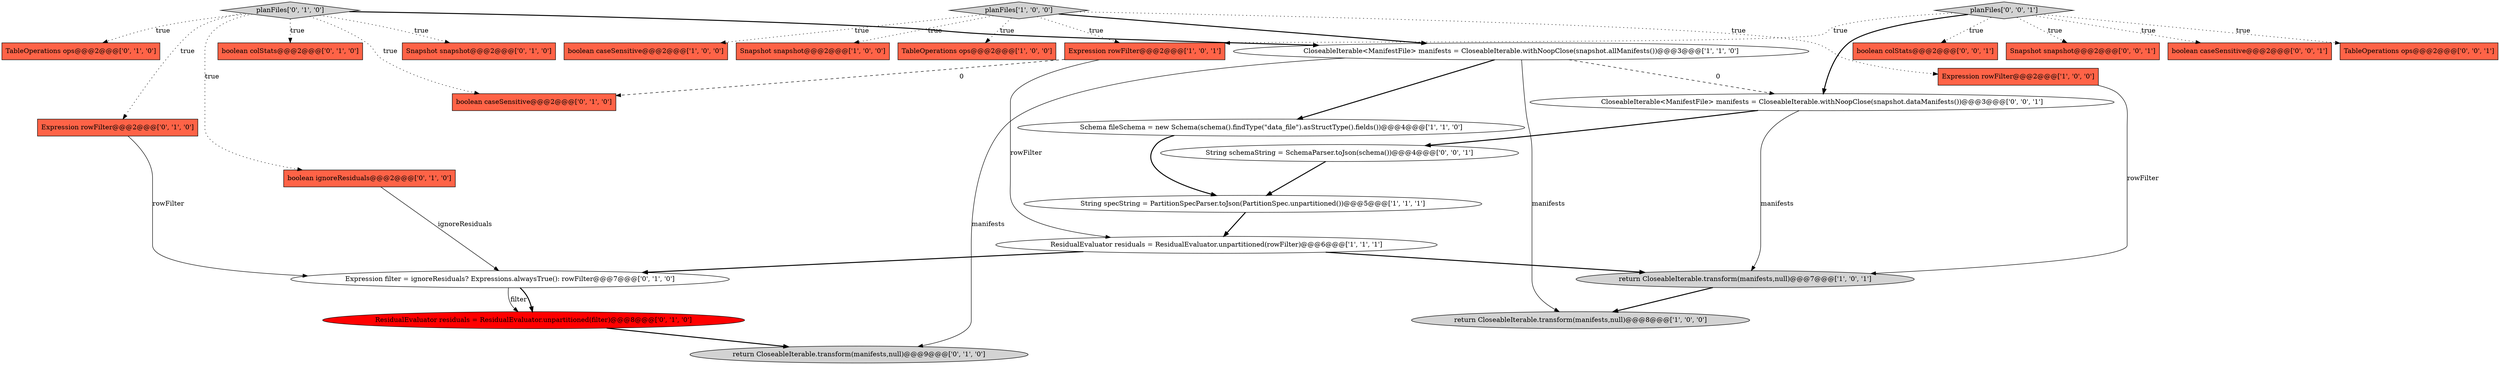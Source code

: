 digraph {
14 [style = filled, label = "ResidualEvaluator residuals = ResidualEvaluator.unpartitioned(filter)@@@8@@@['0', '1', '0']", fillcolor = red, shape = ellipse image = "AAA1AAABBB2BBB"];
24 [style = filled, label = "planFiles['0', '0', '1']", fillcolor = lightgray, shape = diamond image = "AAA0AAABBB3BBB"];
16 [style = filled, label = "boolean colStats@@@2@@@['0', '1', '0']", fillcolor = tomato, shape = box image = "AAA0AAABBB2BBB"];
11 [style = filled, label = "String specString = PartitionSpecParser.toJson(PartitionSpec.unpartitioned())@@@5@@@['1', '1', '1']", fillcolor = white, shape = ellipse image = "AAA0AAABBB1BBB"];
12 [style = filled, label = "Expression filter = ignoreResiduals? Expressions.alwaysTrue(): rowFilter@@@7@@@['0', '1', '0']", fillcolor = white, shape = ellipse image = "AAA0AAABBB2BBB"];
8 [style = filled, label = "return CloseableIterable.transform(manifests,null)@@@8@@@['1', '0', '0']", fillcolor = lightgray, shape = ellipse image = "AAA0AAABBB1BBB"];
7 [style = filled, label = "return CloseableIterable.transform(manifests,null)@@@7@@@['1', '0', '1']", fillcolor = lightgray, shape = ellipse image = "AAA0AAABBB1BBB"];
9 [style = filled, label = "boolean caseSensitive@@@2@@@['1', '0', '0']", fillcolor = tomato, shape = box image = "AAA0AAABBB1BBB"];
22 [style = filled, label = "boolean colStats@@@2@@@['0', '0', '1']", fillcolor = tomato, shape = box image = "AAA0AAABBB3BBB"];
0 [style = filled, label = "TableOperations ops@@@2@@@['1', '0', '0']", fillcolor = tomato, shape = box image = "AAA0AAABBB1BBB"];
1 [style = filled, label = "Expression rowFilter@@@2@@@['1', '0', '0']", fillcolor = tomato, shape = box image = "AAA0AAABBB1BBB"];
28 [style = filled, label = "CloseableIterable<ManifestFile> manifests = CloseableIterable.withNoopClose(snapshot.dataManifests())@@@3@@@['0', '0', '1']", fillcolor = white, shape = ellipse image = "AAA0AAABBB3BBB"];
20 [style = filled, label = "planFiles['0', '1', '0']", fillcolor = lightgray, shape = diamond image = "AAA0AAABBB2BBB"];
18 [style = filled, label = "Snapshot snapshot@@@2@@@['0', '1', '0']", fillcolor = tomato, shape = box image = "AAA0AAABBB2BBB"];
19 [style = filled, label = "Expression rowFilter@@@2@@@['0', '1', '0']", fillcolor = tomato, shape = box image = "AAA0AAABBB2BBB"];
17 [style = filled, label = "boolean ignoreResiduals@@@2@@@['0', '1', '0']", fillcolor = tomato, shape = box image = "AAA0AAABBB2BBB"];
10 [style = filled, label = "Expression rowFilter@@@2@@@['1', '0', '1']", fillcolor = tomato, shape = box image = "AAA0AAABBB1BBB"];
26 [style = filled, label = "Snapshot snapshot@@@2@@@['0', '0', '1']", fillcolor = tomato, shape = box image = "AAA0AAABBB3BBB"];
4 [style = filled, label = "CloseableIterable<ManifestFile> manifests = CloseableIterable.withNoopClose(snapshot.allManifests())@@@3@@@['1', '1', '0']", fillcolor = white, shape = ellipse image = "AAA0AAABBB1BBB"];
3 [style = filled, label = "ResidualEvaluator residuals = ResidualEvaluator.unpartitioned(rowFilter)@@@6@@@['1', '1', '1']", fillcolor = white, shape = ellipse image = "AAA0AAABBB1BBB"];
15 [style = filled, label = "TableOperations ops@@@2@@@['0', '1', '0']", fillcolor = tomato, shape = box image = "AAA0AAABBB2BBB"];
6 [style = filled, label = "Schema fileSchema = new Schema(schema().findType(\"data_file\").asStructType().fields())@@@4@@@['1', '1', '0']", fillcolor = white, shape = ellipse image = "AAA0AAABBB1BBB"];
23 [style = filled, label = "boolean caseSensitive@@@2@@@['0', '0', '1']", fillcolor = tomato, shape = box image = "AAA0AAABBB3BBB"];
2 [style = filled, label = "Snapshot snapshot@@@2@@@['1', '0', '0']", fillcolor = tomato, shape = box image = "AAA0AAABBB1BBB"];
13 [style = filled, label = "return CloseableIterable.transform(manifests,null)@@@9@@@['0', '1', '0']", fillcolor = lightgray, shape = ellipse image = "AAA0AAABBB2BBB"];
27 [style = filled, label = "String schemaString = SchemaParser.toJson(schema())@@@4@@@['0', '0', '1']", fillcolor = white, shape = ellipse image = "AAA0AAABBB3BBB"];
5 [style = filled, label = "planFiles['1', '0', '0']", fillcolor = lightgray, shape = diamond image = "AAA0AAABBB1BBB"];
21 [style = filled, label = "boolean caseSensitive@@@2@@@['0', '1', '0']", fillcolor = tomato, shape = box image = "AAA1AAABBB2BBB"];
25 [style = filled, label = "TableOperations ops@@@2@@@['0', '0', '1']", fillcolor = tomato, shape = box image = "AAA0AAABBB3BBB"];
24->28 [style = bold, label=""];
10->3 [style = solid, label="rowFilter"];
10->21 [style = dashed, label="0"];
24->25 [style = dotted, label="true"];
4->6 [style = bold, label=""];
19->12 [style = solid, label="rowFilter"];
20->17 [style = dotted, label="true"];
17->12 [style = solid, label="ignoreResiduals"];
5->10 [style = dotted, label="true"];
28->7 [style = solid, label="manifests"];
5->1 [style = dotted, label="true"];
1->7 [style = solid, label="rowFilter"];
5->0 [style = dotted, label="true"];
20->21 [style = dotted, label="true"];
3->12 [style = bold, label=""];
7->8 [style = bold, label=""];
20->4 [style = bold, label=""];
4->28 [style = dashed, label="0"];
24->10 [style = dotted, label="true"];
12->14 [style = solid, label="filter"];
4->8 [style = solid, label="manifests"];
24->23 [style = dotted, label="true"];
27->11 [style = bold, label=""];
3->7 [style = bold, label=""];
11->3 [style = bold, label=""];
24->26 [style = dotted, label="true"];
24->22 [style = dotted, label="true"];
6->11 [style = bold, label=""];
5->4 [style = bold, label=""];
12->14 [style = bold, label=""];
4->13 [style = solid, label="manifests"];
20->18 [style = dotted, label="true"];
5->9 [style = dotted, label="true"];
20->19 [style = dotted, label="true"];
28->27 [style = bold, label=""];
14->13 [style = bold, label=""];
20->15 [style = dotted, label="true"];
20->16 [style = dotted, label="true"];
5->2 [style = dotted, label="true"];
}
